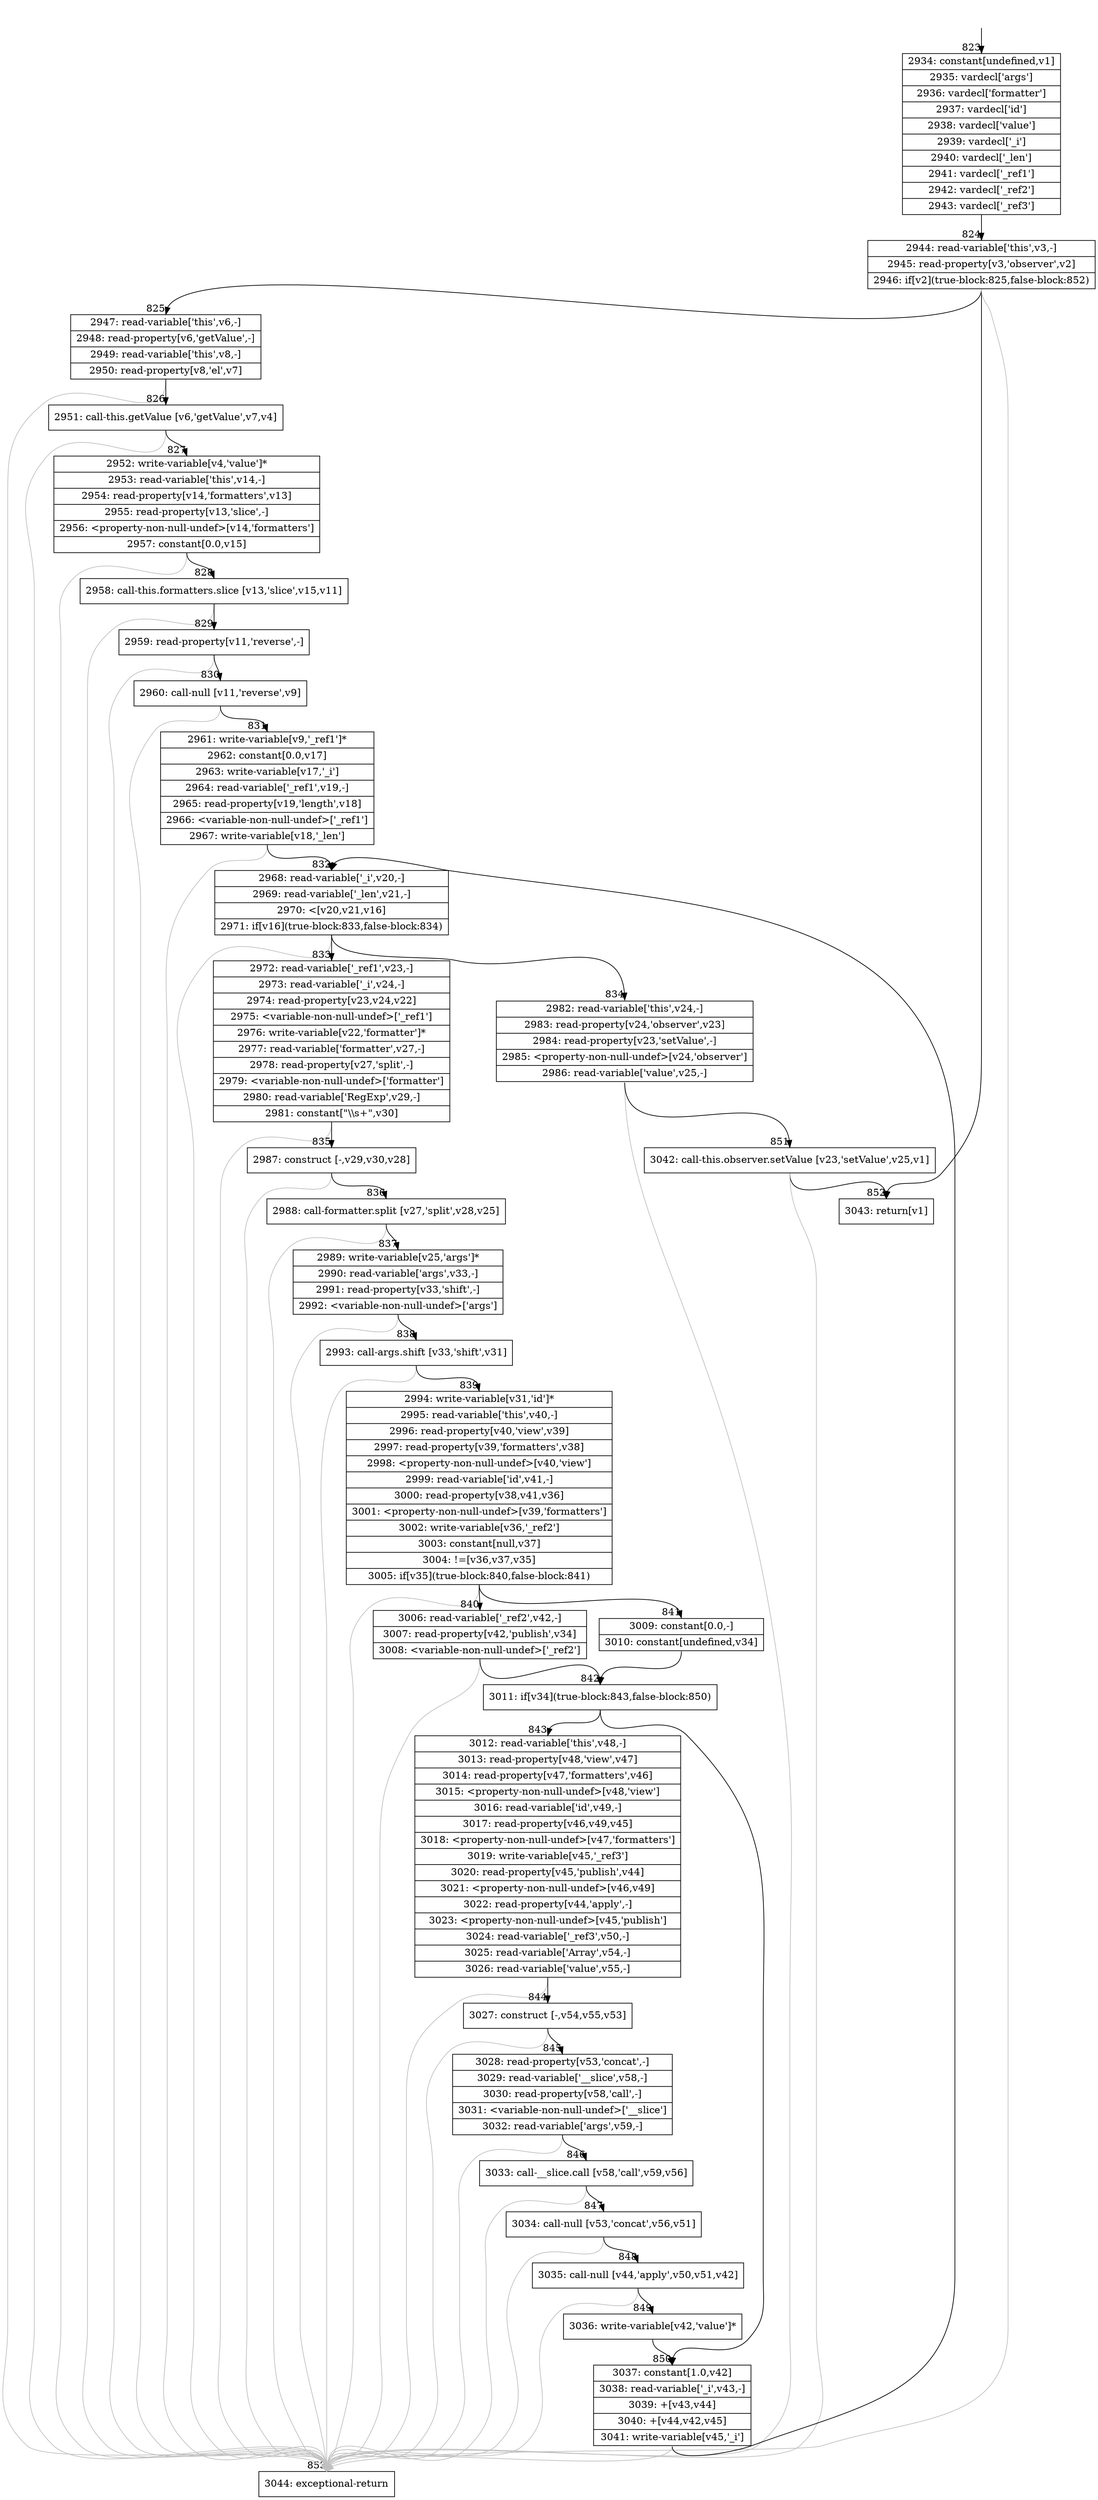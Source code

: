 digraph {
rankdir="TD"
BB_entry59[shape=none,label=""];
BB_entry59 -> BB823 [tailport=s, headport=n, headlabel="    823"]
BB823 [shape=record label="{2934: constant[undefined,v1]|2935: vardecl['args']|2936: vardecl['formatter']|2937: vardecl['id']|2938: vardecl['value']|2939: vardecl['_i']|2940: vardecl['_len']|2941: vardecl['_ref1']|2942: vardecl['_ref2']|2943: vardecl['_ref3']}" ] 
BB823 -> BB824 [tailport=s, headport=n, headlabel="      824"]
BB824 [shape=record label="{2944: read-variable['this',v3,-]|2945: read-property[v3,'observer',v2]|2946: if[v2](true-block:825,false-block:852)}" ] 
BB824 -> BB825 [tailport=s, headport=n, headlabel="      825"]
BB824 -> BB852 [tailport=s, headport=n, headlabel="      852"]
BB824 -> BB853 [tailport=s, headport=n, color=gray, headlabel="      853"]
BB825 [shape=record label="{2947: read-variable['this',v6,-]|2948: read-property[v6,'getValue',-]|2949: read-variable['this',v8,-]|2950: read-property[v8,'el',v7]}" ] 
BB825 -> BB826 [tailport=s, headport=n, headlabel="      826"]
BB825 -> BB853 [tailport=s, headport=n, color=gray]
BB826 [shape=record label="{2951: call-this.getValue [v6,'getValue',v7,v4]}" ] 
BB826 -> BB827 [tailport=s, headport=n, headlabel="      827"]
BB826 -> BB853 [tailport=s, headport=n, color=gray]
BB827 [shape=record label="{2952: write-variable[v4,'value']*|2953: read-variable['this',v14,-]|2954: read-property[v14,'formatters',v13]|2955: read-property[v13,'slice',-]|2956: \<property-non-null-undef\>[v14,'formatters']|2957: constant[0.0,v15]}" ] 
BB827 -> BB828 [tailport=s, headport=n, headlabel="      828"]
BB827 -> BB853 [tailport=s, headport=n, color=gray]
BB828 [shape=record label="{2958: call-this.formatters.slice [v13,'slice',v15,v11]}" ] 
BB828 -> BB829 [tailport=s, headport=n, headlabel="      829"]
BB828 -> BB853 [tailport=s, headport=n, color=gray]
BB829 [shape=record label="{2959: read-property[v11,'reverse',-]}" ] 
BB829 -> BB830 [tailport=s, headport=n, headlabel="      830"]
BB829 -> BB853 [tailport=s, headport=n, color=gray]
BB830 [shape=record label="{2960: call-null [v11,'reverse',v9]}" ] 
BB830 -> BB831 [tailport=s, headport=n, headlabel="      831"]
BB830 -> BB853 [tailport=s, headport=n, color=gray]
BB831 [shape=record label="{2961: write-variable[v9,'_ref1']*|2962: constant[0.0,v17]|2963: write-variable[v17,'_i']|2964: read-variable['_ref1',v19,-]|2965: read-property[v19,'length',v18]|2966: \<variable-non-null-undef\>['_ref1']|2967: write-variable[v18,'_len']}" ] 
BB831 -> BB832 [tailport=s, headport=n, headlabel="      832"]
BB831 -> BB853 [tailport=s, headport=n, color=gray]
BB832 [shape=record label="{2968: read-variable['_i',v20,-]|2969: read-variable['_len',v21,-]|2970: \<[v20,v21,v16]|2971: if[v16](true-block:833,false-block:834)}" ] 
BB832 -> BB833 [tailport=s, headport=n, headlabel="      833"]
BB832 -> BB834 [tailport=s, headport=n, headlabel="      834"]
BB832 -> BB853 [tailport=s, headport=n, color=gray]
BB833 [shape=record label="{2972: read-variable['_ref1',v23,-]|2973: read-variable['_i',v24,-]|2974: read-property[v23,v24,v22]|2975: \<variable-non-null-undef\>['_ref1']|2976: write-variable[v22,'formatter']*|2977: read-variable['formatter',v27,-]|2978: read-property[v27,'split',-]|2979: \<variable-non-null-undef\>['formatter']|2980: read-variable['RegExp',v29,-]|2981: constant[\"\\\\s+\",v30]}" ] 
BB833 -> BB835 [tailport=s, headport=n, headlabel="      835"]
BB833 -> BB853 [tailport=s, headport=n, color=gray]
BB834 [shape=record label="{2982: read-variable['this',v24,-]|2983: read-property[v24,'observer',v23]|2984: read-property[v23,'setValue',-]|2985: \<property-non-null-undef\>[v24,'observer']|2986: read-variable['value',v25,-]}" ] 
BB834 -> BB851 [tailport=s, headport=n, headlabel="      851"]
BB834 -> BB853 [tailport=s, headport=n, color=gray]
BB835 [shape=record label="{2987: construct [-,v29,v30,v28]}" ] 
BB835 -> BB836 [tailport=s, headport=n, headlabel="      836"]
BB835 -> BB853 [tailport=s, headport=n, color=gray]
BB836 [shape=record label="{2988: call-formatter.split [v27,'split',v28,v25]}" ] 
BB836 -> BB837 [tailport=s, headport=n, headlabel="      837"]
BB836 -> BB853 [tailport=s, headport=n, color=gray]
BB837 [shape=record label="{2989: write-variable[v25,'args']*|2990: read-variable['args',v33,-]|2991: read-property[v33,'shift',-]|2992: \<variable-non-null-undef\>['args']}" ] 
BB837 -> BB838 [tailport=s, headport=n, headlabel="      838"]
BB837 -> BB853 [tailport=s, headport=n, color=gray]
BB838 [shape=record label="{2993: call-args.shift [v33,'shift',v31]}" ] 
BB838 -> BB839 [tailport=s, headport=n, headlabel="      839"]
BB838 -> BB853 [tailport=s, headport=n, color=gray]
BB839 [shape=record label="{2994: write-variable[v31,'id']*|2995: read-variable['this',v40,-]|2996: read-property[v40,'view',v39]|2997: read-property[v39,'formatters',v38]|2998: \<property-non-null-undef\>[v40,'view']|2999: read-variable['id',v41,-]|3000: read-property[v38,v41,v36]|3001: \<property-non-null-undef\>[v39,'formatters']|3002: write-variable[v36,'_ref2']|3003: constant[null,v37]|3004: !=[v36,v37,v35]|3005: if[v35](true-block:840,false-block:841)}" ] 
BB839 -> BB840 [tailport=s, headport=n, headlabel="      840"]
BB839 -> BB841 [tailport=s, headport=n, headlabel="      841"]
BB839 -> BB853 [tailport=s, headport=n, color=gray]
BB840 [shape=record label="{3006: read-variable['_ref2',v42,-]|3007: read-property[v42,'publish',v34]|3008: \<variable-non-null-undef\>['_ref2']}" ] 
BB840 -> BB842 [tailport=s, headport=n, headlabel="      842"]
BB840 -> BB853 [tailport=s, headport=n, color=gray]
BB841 [shape=record label="{3009: constant[0.0,-]|3010: constant[undefined,v34]}" ] 
BB841 -> BB842 [tailport=s, headport=n]
BB842 [shape=record label="{3011: if[v34](true-block:843,false-block:850)}" ] 
BB842 -> BB843 [tailport=s, headport=n, headlabel="      843"]
BB842 -> BB850 [tailport=s, headport=n, headlabel="      850"]
BB843 [shape=record label="{3012: read-variable['this',v48,-]|3013: read-property[v48,'view',v47]|3014: read-property[v47,'formatters',v46]|3015: \<property-non-null-undef\>[v48,'view']|3016: read-variable['id',v49,-]|3017: read-property[v46,v49,v45]|3018: \<property-non-null-undef\>[v47,'formatters']|3019: write-variable[v45,'_ref3']|3020: read-property[v45,'publish',v44]|3021: \<property-non-null-undef\>[v46,v49]|3022: read-property[v44,'apply',-]|3023: \<property-non-null-undef\>[v45,'publish']|3024: read-variable['_ref3',v50,-]|3025: read-variable['Array',v54,-]|3026: read-variable['value',v55,-]}" ] 
BB843 -> BB844 [tailport=s, headport=n, headlabel="      844"]
BB843 -> BB853 [tailport=s, headport=n, color=gray]
BB844 [shape=record label="{3027: construct [-,v54,v55,v53]}" ] 
BB844 -> BB845 [tailport=s, headport=n, headlabel="      845"]
BB844 -> BB853 [tailport=s, headport=n, color=gray]
BB845 [shape=record label="{3028: read-property[v53,'concat',-]|3029: read-variable['__slice',v58,-]|3030: read-property[v58,'call',-]|3031: \<variable-non-null-undef\>['__slice']|3032: read-variable['args',v59,-]}" ] 
BB845 -> BB846 [tailport=s, headport=n, headlabel="      846"]
BB845 -> BB853 [tailport=s, headport=n, color=gray]
BB846 [shape=record label="{3033: call-__slice.call [v58,'call',v59,v56]}" ] 
BB846 -> BB847 [tailport=s, headport=n, headlabel="      847"]
BB846 -> BB853 [tailport=s, headport=n, color=gray]
BB847 [shape=record label="{3034: call-null [v53,'concat',v56,v51]}" ] 
BB847 -> BB848 [tailport=s, headport=n, headlabel="      848"]
BB847 -> BB853 [tailport=s, headport=n, color=gray]
BB848 [shape=record label="{3035: call-null [v44,'apply',v50,v51,v42]}" ] 
BB848 -> BB849 [tailport=s, headport=n, headlabel="      849"]
BB848 -> BB853 [tailport=s, headport=n, color=gray]
BB849 [shape=record label="{3036: write-variable[v42,'value']*}" ] 
BB849 -> BB850 [tailport=s, headport=n]
BB850 [shape=record label="{3037: constant[1.0,v42]|3038: read-variable['_i',v43,-]|3039: +[v43,v44]|3040: +[v44,v42,v45]|3041: write-variable[v45,'_i']}" ] 
BB850 -> BB832 [tailport=s, headport=n]
BB850 -> BB853 [tailport=s, headport=n, color=gray]
BB851 [shape=record label="{3042: call-this.observer.setValue [v23,'setValue',v25,v1]}" ] 
BB851 -> BB852 [tailport=s, headport=n]
BB851 -> BB853 [tailport=s, headport=n, color=gray]
BB852 [shape=record label="{3043: return[v1]}" ] 
BB853 [shape=record label="{3044: exceptional-return}" ] 
//#$~ 680
}
